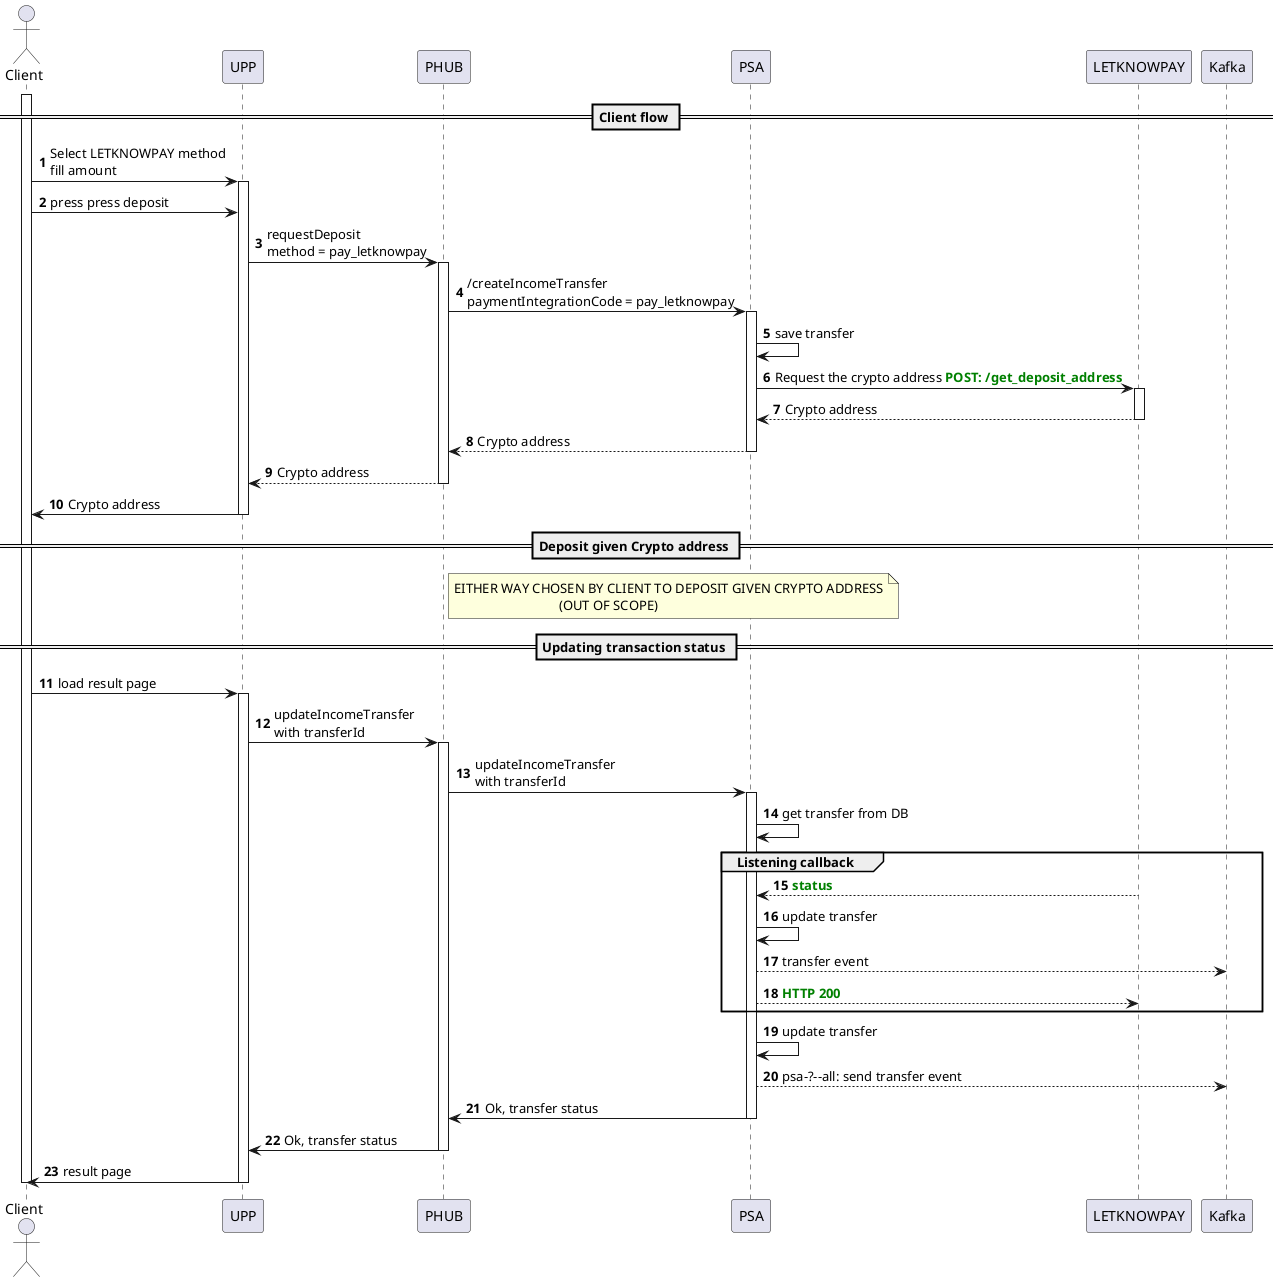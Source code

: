 @startuml
autonumber

actor Client

== Client flow ==
activate Client
Client -> UPP ++: Select LETKNOWPAY method\nfill amount

Client -> UPP : press press deposit
UPP -> PHUB ++: requestDeposit\nmethod = pay_letknowpay
PHUB -> PSA ++: /createIncomeTransfer\npaymentIntegrationCode = pay_letknowpay
PSA -> PSA: save transfer

PSA -> LETKNOWPAY ++: Request the crypto address <b><font color=green>POST: /get_deposit_address

LETKNOWPAY --> PSA --: Crypto address

PSA --> PHUB --: Crypto address
PHUB --> UPP --: Crypto address
UPP -> Client --: Crypto address

== Deposit given Crypto address ==

Note right of PHUB
    EITHER WAY CHOSEN BY CLIENT TO DEPOSIT GIVEN CRYPTO ADDRESS
                                   (OUT OF SCOPE)
end note

== Updating transaction status ==

Client -> UPP ++: load result page
UPP -> PHUB ++: updateIncomeTransfer\nwith transferId
PHUB -> PSA ++: updateIncomeTransfer\nwith transferId
PSA -> PSA: get transfer from DB

group Listening callback
    LETKNOWPAY --> PSA --: <b><font color=green>status
    PSA -> PSA: update transfer
    PSA --> Kafka: transfer event
    PSA --> LETKNOWPAY: <b><font color=green>HTTP 200
end
    PSA -> PSA: update transfer
    PSA --> Kafka: psa-?--all: send transfer event
    deactivate LETKNOWPAY    


PSA -> PHUB --: Ok, transfer status
PHUB -> UPP --: Ok, transfer status
UPP -> Client --: result page
deactivate Client

@enduml